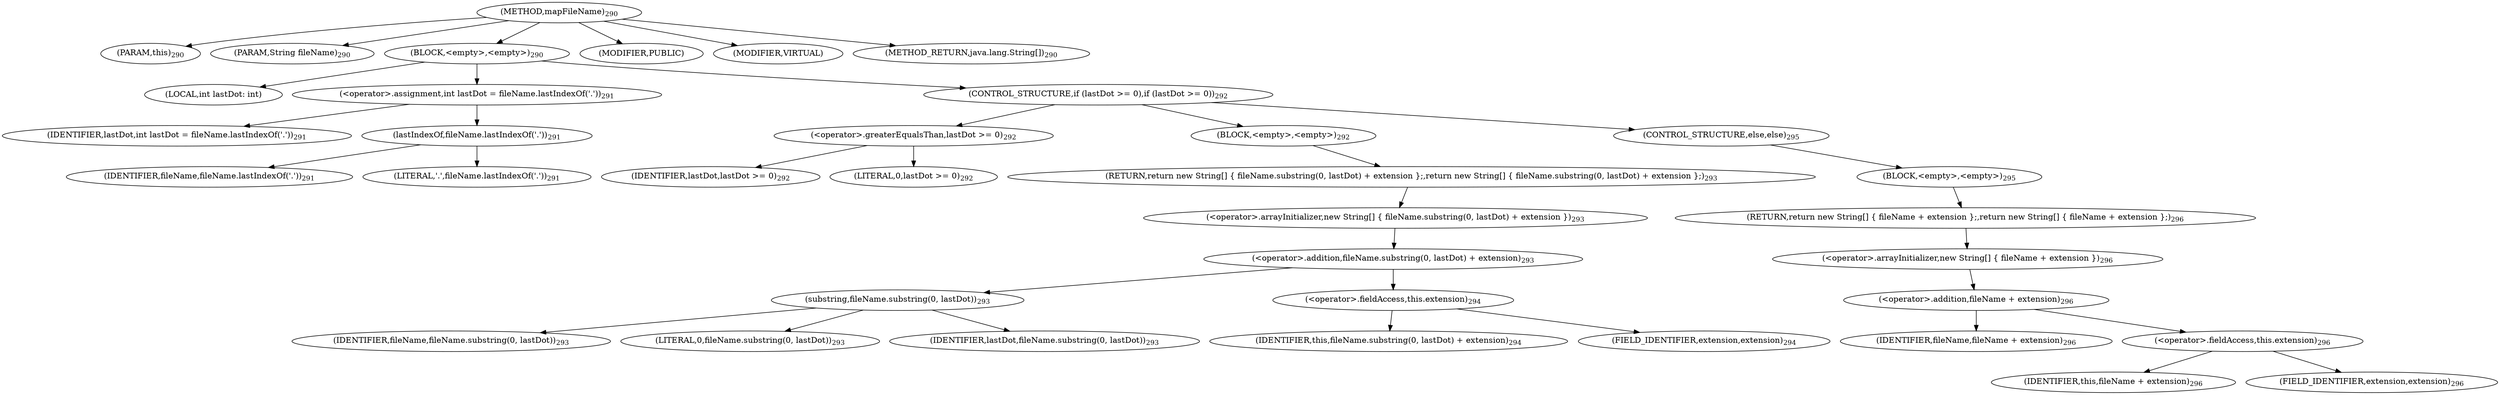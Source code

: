 digraph "mapFileName" {  
"627" [label = <(METHOD,mapFileName)<SUB>290</SUB>> ]
"628" [label = <(PARAM,this)<SUB>290</SUB>> ]
"629" [label = <(PARAM,String fileName)<SUB>290</SUB>> ]
"630" [label = <(BLOCK,&lt;empty&gt;,&lt;empty&gt;)<SUB>290</SUB>> ]
"631" [label = <(LOCAL,int lastDot: int)> ]
"632" [label = <(&lt;operator&gt;.assignment,int lastDot = fileName.lastIndexOf('.'))<SUB>291</SUB>> ]
"633" [label = <(IDENTIFIER,lastDot,int lastDot = fileName.lastIndexOf('.'))<SUB>291</SUB>> ]
"634" [label = <(lastIndexOf,fileName.lastIndexOf('.'))<SUB>291</SUB>> ]
"635" [label = <(IDENTIFIER,fileName,fileName.lastIndexOf('.'))<SUB>291</SUB>> ]
"636" [label = <(LITERAL,'.',fileName.lastIndexOf('.'))<SUB>291</SUB>> ]
"637" [label = <(CONTROL_STRUCTURE,if (lastDot &gt;= 0),if (lastDot &gt;= 0))<SUB>292</SUB>> ]
"638" [label = <(&lt;operator&gt;.greaterEqualsThan,lastDot &gt;= 0)<SUB>292</SUB>> ]
"639" [label = <(IDENTIFIER,lastDot,lastDot &gt;= 0)<SUB>292</SUB>> ]
"640" [label = <(LITERAL,0,lastDot &gt;= 0)<SUB>292</SUB>> ]
"641" [label = <(BLOCK,&lt;empty&gt;,&lt;empty&gt;)<SUB>292</SUB>> ]
"642" [label = <(RETURN,return new String[] { fileName.substring(0, lastDot) + extension };,return new String[] { fileName.substring(0, lastDot) + extension };)<SUB>293</SUB>> ]
"643" [label = <(&lt;operator&gt;.arrayInitializer,new String[] { fileName.substring(0, lastDot) + extension })<SUB>293</SUB>> ]
"644" [label = <(&lt;operator&gt;.addition,fileName.substring(0, lastDot) + extension)<SUB>293</SUB>> ]
"645" [label = <(substring,fileName.substring(0, lastDot))<SUB>293</SUB>> ]
"646" [label = <(IDENTIFIER,fileName,fileName.substring(0, lastDot))<SUB>293</SUB>> ]
"647" [label = <(LITERAL,0,fileName.substring(0, lastDot))<SUB>293</SUB>> ]
"648" [label = <(IDENTIFIER,lastDot,fileName.substring(0, lastDot))<SUB>293</SUB>> ]
"649" [label = <(&lt;operator&gt;.fieldAccess,this.extension)<SUB>294</SUB>> ]
"650" [label = <(IDENTIFIER,this,fileName.substring(0, lastDot) + extension)<SUB>294</SUB>> ]
"651" [label = <(FIELD_IDENTIFIER,extension,extension)<SUB>294</SUB>> ]
"652" [label = <(CONTROL_STRUCTURE,else,else)<SUB>295</SUB>> ]
"653" [label = <(BLOCK,&lt;empty&gt;,&lt;empty&gt;)<SUB>295</SUB>> ]
"654" [label = <(RETURN,return new String[] { fileName + extension };,return new String[] { fileName + extension };)<SUB>296</SUB>> ]
"655" [label = <(&lt;operator&gt;.arrayInitializer,new String[] { fileName + extension })<SUB>296</SUB>> ]
"656" [label = <(&lt;operator&gt;.addition,fileName + extension)<SUB>296</SUB>> ]
"657" [label = <(IDENTIFIER,fileName,fileName + extension)<SUB>296</SUB>> ]
"658" [label = <(&lt;operator&gt;.fieldAccess,this.extension)<SUB>296</SUB>> ]
"659" [label = <(IDENTIFIER,this,fileName + extension)<SUB>296</SUB>> ]
"660" [label = <(FIELD_IDENTIFIER,extension,extension)<SUB>296</SUB>> ]
"661" [label = <(MODIFIER,PUBLIC)> ]
"662" [label = <(MODIFIER,VIRTUAL)> ]
"663" [label = <(METHOD_RETURN,java.lang.String[])<SUB>290</SUB>> ]
  "627" -> "628" 
  "627" -> "629" 
  "627" -> "630" 
  "627" -> "661" 
  "627" -> "662" 
  "627" -> "663" 
  "630" -> "631" 
  "630" -> "632" 
  "630" -> "637" 
  "632" -> "633" 
  "632" -> "634" 
  "634" -> "635" 
  "634" -> "636" 
  "637" -> "638" 
  "637" -> "641" 
  "637" -> "652" 
  "638" -> "639" 
  "638" -> "640" 
  "641" -> "642" 
  "642" -> "643" 
  "643" -> "644" 
  "644" -> "645" 
  "644" -> "649" 
  "645" -> "646" 
  "645" -> "647" 
  "645" -> "648" 
  "649" -> "650" 
  "649" -> "651" 
  "652" -> "653" 
  "653" -> "654" 
  "654" -> "655" 
  "655" -> "656" 
  "656" -> "657" 
  "656" -> "658" 
  "658" -> "659" 
  "658" -> "660" 
}
